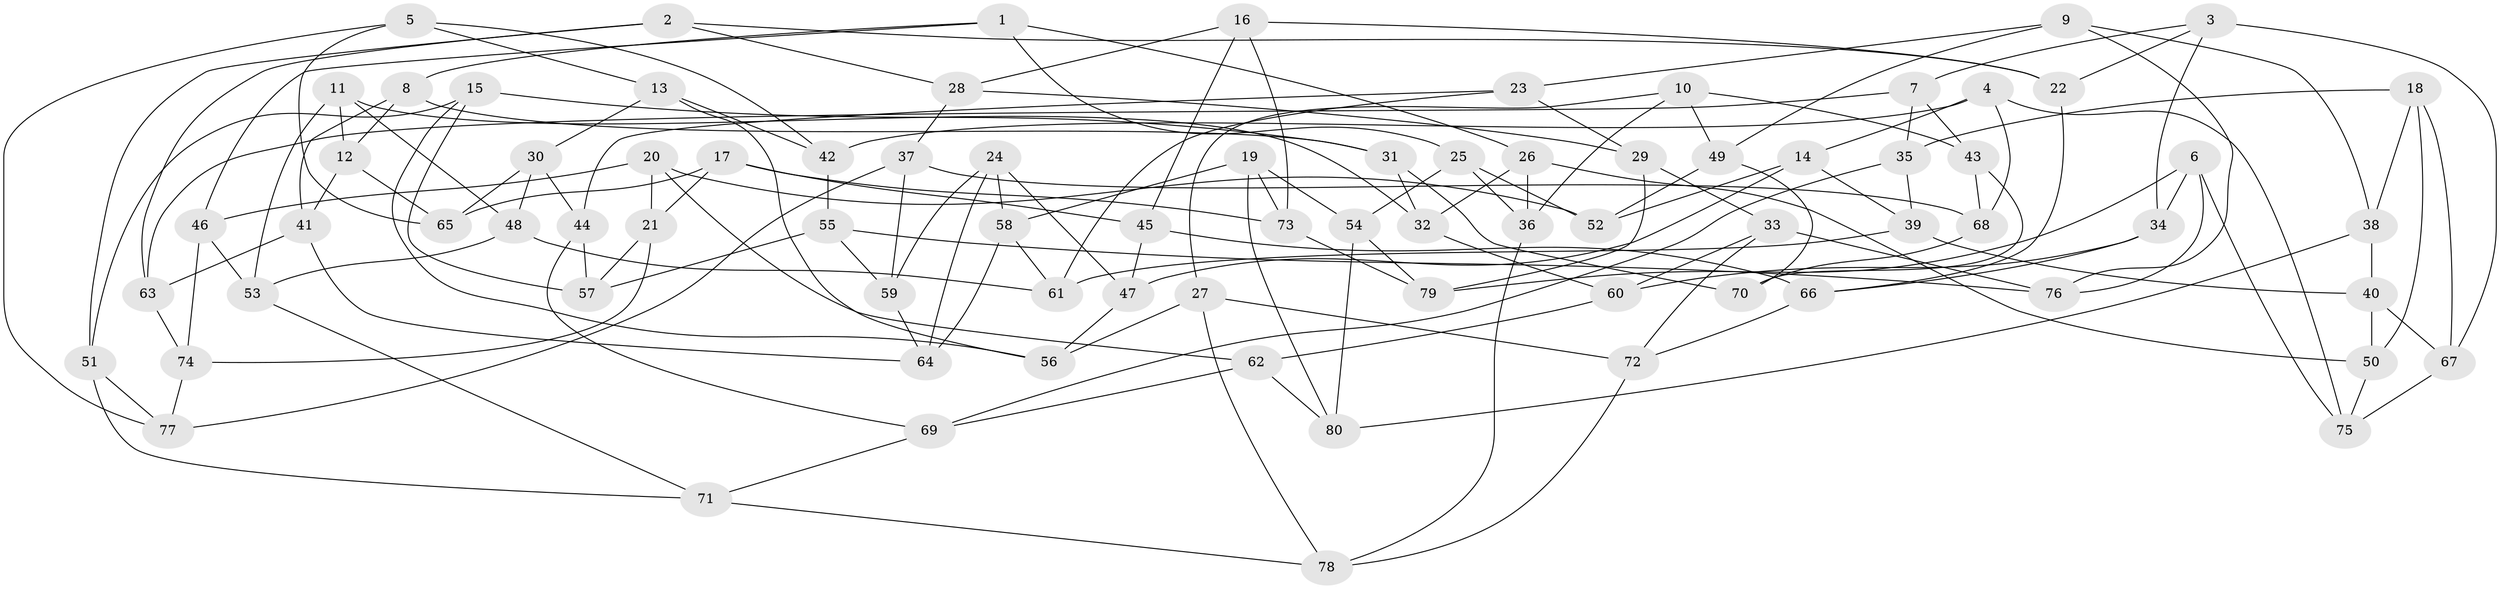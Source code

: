 // Generated by graph-tools (version 1.1) at 2025/11/02/27/25 16:11:48]
// undirected, 80 vertices, 160 edges
graph export_dot {
graph [start="1"]
  node [color=gray90,style=filled];
  1;
  2;
  3;
  4;
  5;
  6;
  7;
  8;
  9;
  10;
  11;
  12;
  13;
  14;
  15;
  16;
  17;
  18;
  19;
  20;
  21;
  22;
  23;
  24;
  25;
  26;
  27;
  28;
  29;
  30;
  31;
  32;
  33;
  34;
  35;
  36;
  37;
  38;
  39;
  40;
  41;
  42;
  43;
  44;
  45;
  46;
  47;
  48;
  49;
  50;
  51;
  52;
  53;
  54;
  55;
  56;
  57;
  58;
  59;
  60;
  61;
  62;
  63;
  64;
  65;
  66;
  67;
  68;
  69;
  70;
  71;
  72;
  73;
  74;
  75;
  76;
  77;
  78;
  79;
  80;
  1 -- 8;
  1 -- 25;
  1 -- 46;
  1 -- 26;
  2 -- 63;
  2 -- 22;
  2 -- 28;
  2 -- 51;
  3 -- 67;
  3 -- 22;
  3 -- 34;
  3 -- 7;
  4 -- 14;
  4 -- 42;
  4 -- 75;
  4 -- 68;
  5 -- 42;
  5 -- 77;
  5 -- 65;
  5 -- 13;
  6 -- 34;
  6 -- 76;
  6 -- 75;
  6 -- 79;
  7 -- 35;
  7 -- 43;
  7 -- 63;
  8 -- 41;
  8 -- 12;
  8 -- 31;
  9 -- 38;
  9 -- 49;
  9 -- 23;
  9 -- 76;
  10 -- 49;
  10 -- 43;
  10 -- 27;
  10 -- 36;
  11 -- 53;
  11 -- 32;
  11 -- 12;
  11 -- 48;
  12 -- 65;
  12 -- 41;
  13 -- 30;
  13 -- 42;
  13 -- 56;
  14 -- 52;
  14 -- 47;
  14 -- 39;
  15 -- 51;
  15 -- 56;
  15 -- 57;
  15 -- 31;
  16 -- 28;
  16 -- 73;
  16 -- 22;
  16 -- 45;
  17 -- 73;
  17 -- 65;
  17 -- 45;
  17 -- 21;
  18 -- 67;
  18 -- 35;
  18 -- 38;
  18 -- 50;
  19 -- 73;
  19 -- 80;
  19 -- 54;
  19 -- 58;
  20 -- 52;
  20 -- 21;
  20 -- 46;
  20 -- 62;
  21 -- 57;
  21 -- 74;
  22 -- 66;
  23 -- 29;
  23 -- 44;
  23 -- 61;
  24 -- 64;
  24 -- 47;
  24 -- 58;
  24 -- 59;
  25 -- 36;
  25 -- 54;
  25 -- 52;
  26 -- 32;
  26 -- 50;
  26 -- 36;
  27 -- 56;
  27 -- 78;
  27 -- 72;
  28 -- 29;
  28 -- 37;
  29 -- 33;
  29 -- 79;
  30 -- 48;
  30 -- 44;
  30 -- 65;
  31 -- 70;
  31 -- 32;
  32 -- 60;
  33 -- 72;
  33 -- 76;
  33 -- 60;
  34 -- 60;
  34 -- 66;
  35 -- 69;
  35 -- 39;
  36 -- 78;
  37 -- 77;
  37 -- 59;
  37 -- 68;
  38 -- 40;
  38 -- 80;
  39 -- 61;
  39 -- 40;
  40 -- 50;
  40 -- 67;
  41 -- 63;
  41 -- 64;
  42 -- 55;
  43 -- 70;
  43 -- 68;
  44 -- 69;
  44 -- 57;
  45 -- 47;
  45 -- 66;
  46 -- 53;
  46 -- 74;
  47 -- 56;
  48 -- 53;
  48 -- 61;
  49 -- 70;
  49 -- 52;
  50 -- 75;
  51 -- 77;
  51 -- 71;
  53 -- 71;
  54 -- 80;
  54 -- 79;
  55 -- 57;
  55 -- 59;
  55 -- 76;
  58 -- 64;
  58 -- 61;
  59 -- 64;
  60 -- 62;
  62 -- 69;
  62 -- 80;
  63 -- 74;
  66 -- 72;
  67 -- 75;
  68 -- 70;
  69 -- 71;
  71 -- 78;
  72 -- 78;
  73 -- 79;
  74 -- 77;
}
